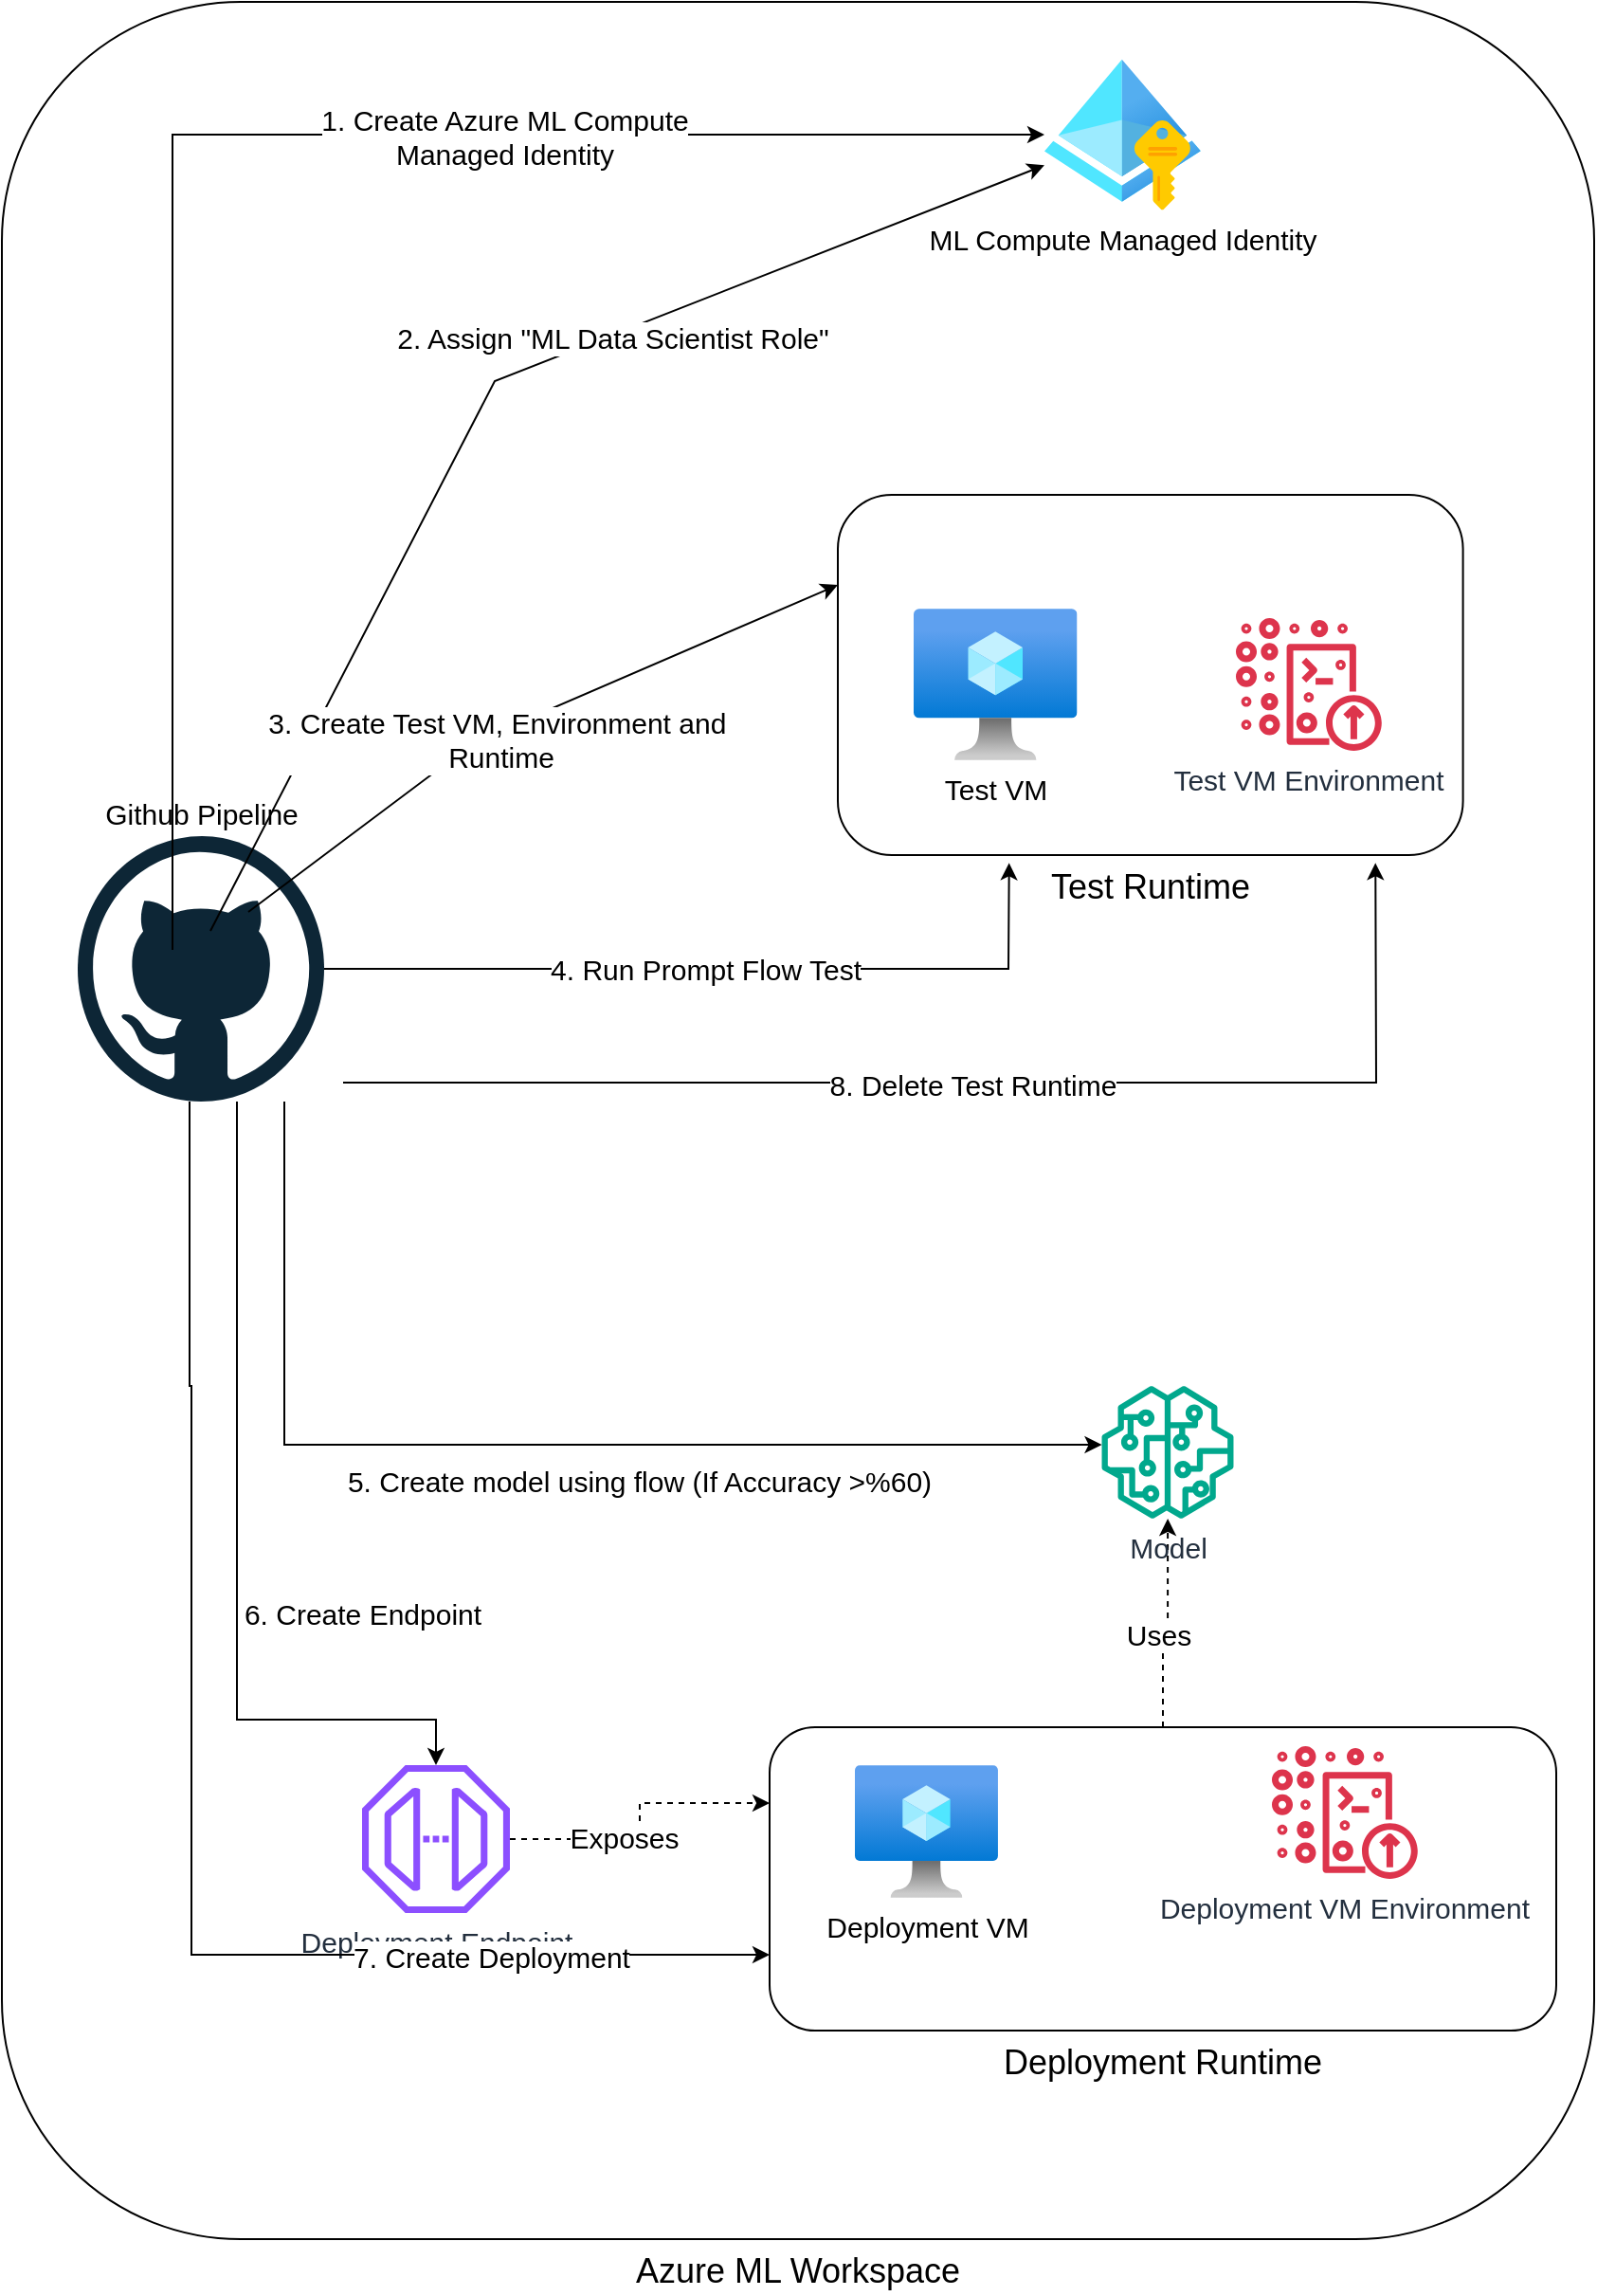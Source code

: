 <mxfile version="22.1.11" type="device">
  <diagram name="Page-1" id="J1ulzrVN8QK7nklARanK">
    <mxGraphModel dx="1593" dy="2118" grid="1" gridSize="10" guides="1" tooltips="1" connect="1" arrows="1" fold="1" page="1" pageScale="1" pageWidth="827" pageHeight="1169" math="0" shadow="0">
      <root>
        <mxCell id="0" />
        <mxCell id="1" parent="0" />
        <mxCell id="mPcV5KLfGnNKVoKbEEDN-49" value="&lt;font style=&quot;font-size: 18px;&quot;&gt;Azure ML Workspace&lt;/font&gt;" style="rounded=1;whiteSpace=wrap;html=1;fillStyle=hatch;verticalAlign=top;labelPosition=center;verticalLabelPosition=bottom;align=center;fontSize=15;" vertex="1" parent="1">
          <mxGeometry x="470" y="-150" width="840" height="1180" as="geometry" />
        </mxCell>
        <mxCell id="mPcV5KLfGnNKVoKbEEDN-97" style="edgeStyle=orthogonalEdgeStyle;rounded=0;orthogonalLoop=1;jettySize=auto;html=1;dashed=1;fontSize=15;" edge="1" parent="1" source="mPcV5KLfGnNKVoKbEEDN-33" target="mPcV5KLfGnNKVoKbEEDN-11">
          <mxGeometry relative="1" as="geometry" />
        </mxCell>
        <mxCell id="mPcV5KLfGnNKVoKbEEDN-98" value="&lt;font style=&quot;font-size: 15px;&quot;&gt;Uses&lt;/font&gt;" style="edgeLabel;html=1;align=center;verticalAlign=middle;resizable=0;points=[];fontSize=15;" vertex="1" connectable="0" parent="mPcV5KLfGnNKVoKbEEDN-97">
          <mxGeometry x="-0.127" y="3" relative="1" as="geometry">
            <mxPoint as="offset" />
          </mxGeometry>
        </mxCell>
        <mxCell id="mPcV5KLfGnNKVoKbEEDN-33" value="Deployment Runtime" style="rounded=1;whiteSpace=wrap;html=1;fillStyle=hatch;fontSize=18;verticalAlign=top;labelPosition=center;verticalLabelPosition=bottom;align=center;" vertex="1" parent="1">
          <mxGeometry x="875" y="760" width="415" height="160" as="geometry" />
        </mxCell>
        <mxCell id="mPcV5KLfGnNKVoKbEEDN-99" style="edgeStyle=orthogonalEdgeStyle;rounded=0;orthogonalLoop=1;jettySize=auto;html=1;entryX=0;entryY=0.25;entryDx=0;entryDy=0;dashed=1;" edge="1" parent="1" source="mPcV5KLfGnNKVoKbEEDN-2" target="mPcV5KLfGnNKVoKbEEDN-33">
          <mxGeometry relative="1" as="geometry" />
        </mxCell>
        <mxCell id="mPcV5KLfGnNKVoKbEEDN-100" value="Exposes" style="edgeLabel;html=1;align=center;verticalAlign=middle;resizable=0;points=[];fontSize=15;" vertex="1" connectable="0" parent="mPcV5KLfGnNKVoKbEEDN-99">
          <mxGeometry x="-0.233" y="1" relative="1" as="geometry">
            <mxPoint as="offset" />
          </mxGeometry>
        </mxCell>
        <mxCell id="mPcV5KLfGnNKVoKbEEDN-2" value="Deployment Endpoint" style="sketch=0;outlineConnect=0;fontColor=#232F3E;gradientColor=none;fillColor=#8C4FFF;strokeColor=none;dashed=0;verticalLabelPosition=bottom;verticalAlign=top;align=center;html=1;fontSize=15;fontStyle=0;aspect=fixed;pointerEvents=1;shape=mxgraph.aws4.endpoint;" vertex="1" parent="1">
          <mxGeometry x="660.0" y="780" width="78" height="78" as="geometry" />
        </mxCell>
        <mxCell id="mPcV5KLfGnNKVoKbEEDN-11" value="Model&lt;br&gt;" style="sketch=0;outlineConnect=0;fontColor=#232F3E;gradientColor=none;fillColor=#01A88D;strokeColor=none;dashed=0;verticalLabelPosition=bottom;verticalAlign=top;align=center;html=1;fontSize=15;fontStyle=0;aspect=fixed;pointerEvents=1;shape=mxgraph.aws4.sagemaker_model;" vertex="1" parent="1">
          <mxGeometry x="1050" y="580" width="70" height="70" as="geometry" />
        </mxCell>
        <mxCell id="mPcV5KLfGnNKVoKbEEDN-72" style="edgeStyle=orthogonalEdgeStyle;rounded=0;orthogonalLoop=1;jettySize=auto;html=1;fontSize=15;" edge="1" parent="1" source="mPcV5KLfGnNKVoKbEEDN-89" target="mPcV5KLfGnNKVoKbEEDN-11">
          <mxGeometry relative="1" as="geometry">
            <mxPoint x="619" y="490" as="sourcePoint" />
            <Array as="points">
              <mxPoint x="619" y="611" />
              <mxPoint x="1080" y="611" />
            </Array>
          </mxGeometry>
        </mxCell>
        <mxCell id="mPcV5KLfGnNKVoKbEEDN-73" value="5. Create model using flow (If Accuracy &amp;gt;%60)" style="edgeLabel;html=1;align=center;verticalAlign=middle;resizable=0;points=[];fontSize=15;" vertex="1" connectable="0" parent="mPcV5KLfGnNKVoKbEEDN-72">
          <mxGeometry x="0.421" y="-3" relative="1" as="geometry">
            <mxPoint x="-67" y="16" as="offset" />
          </mxGeometry>
        </mxCell>
        <mxCell id="mPcV5KLfGnNKVoKbEEDN-78" style="edgeStyle=orthogonalEdgeStyle;rounded=0;orthogonalLoop=1;jettySize=auto;html=1;entryX=0;entryY=0.75;entryDx=0;entryDy=0;fontSize=15;" edge="1" parent="1" source="mPcV5KLfGnNKVoKbEEDN-89" target="mPcV5KLfGnNKVoKbEEDN-33">
          <mxGeometry relative="1" as="geometry">
            <mxPoint x="569" y="490" as="sourcePoint" />
            <Array as="points">
              <mxPoint x="569" y="580" />
              <mxPoint x="570" y="875" />
            </Array>
          </mxGeometry>
        </mxCell>
        <mxCell id="mPcV5KLfGnNKVoKbEEDN-79" value="7. Create Deployment" style="edgeLabel;html=1;align=center;verticalAlign=middle;resizable=0;points=[];fontSize=15;" vertex="1" connectable="0" parent="mPcV5KLfGnNKVoKbEEDN-78">
          <mxGeometry x="0.61" y="-1" relative="1" as="geometry">
            <mxPoint as="offset" />
          </mxGeometry>
        </mxCell>
        <mxCell id="mPcV5KLfGnNKVoKbEEDN-50" value="&lt;font style=&quot;font-size: 18px;&quot;&gt;Test Runtime&lt;/font&gt;" style="rounded=1;whiteSpace=wrap;html=1;fillStyle=hatch;fontSize=15;verticalAlign=top;labelPosition=center;verticalLabelPosition=bottom;align=center;" vertex="1" parent="1">
          <mxGeometry x="911" y="110" width="329.8" height="190" as="geometry" />
        </mxCell>
        <mxCell id="mPcV5KLfGnNKVoKbEEDN-18" value="Test VM" style="image;aspect=fixed;html=1;points=[];align=center;fontSize=15;image=img/lib/azure2/compute/Virtual_Machine.svg;" vertex="1" parent="1">
          <mxGeometry x="951" y="170" width="86.25" height="80" as="geometry" />
        </mxCell>
        <mxCell id="mPcV5KLfGnNKVoKbEEDN-56" style="edgeStyle=orthogonalEdgeStyle;rounded=0;orthogonalLoop=1;jettySize=auto;html=1;exitX=0;exitY=0.5;exitDx=0;exitDy=0;entryX=0;entryY=0.5;entryDx=0;entryDy=0;fontSize=15;" edge="1" parent="1" source="mPcV5KLfGnNKVoKbEEDN-50" target="mPcV5KLfGnNKVoKbEEDN-50">
          <mxGeometry relative="1" as="geometry" />
        </mxCell>
        <mxCell id="mPcV5KLfGnNKVoKbEEDN-25" value="Test VM Environment" style="sketch=0;outlineConnect=0;fontColor=#232F3E;gradientColor=none;fillColor=#DD344C;strokeColor=none;dashed=0;verticalLabelPosition=bottom;verticalAlign=top;align=center;html=1;fontSize=15;fontStyle=0;aspect=fixed;pointerEvents=1;shape=mxgraph.aws4.development_environment;" vertex="1" parent="1">
          <mxGeometry x="1121" y="175" width="76.9" height="70" as="geometry" />
        </mxCell>
        <mxCell id="mPcV5KLfGnNKVoKbEEDN-32" value="Deployment VM" style="image;aspect=fixed;html=1;points=[];align=center;fontSize=15;image=img/lib/azure2/compute/Virtual_Machine.svg;" vertex="1" parent="1">
          <mxGeometry x="920" y="780" width="75.47" height="70" as="geometry" />
        </mxCell>
        <mxCell id="mPcV5KLfGnNKVoKbEEDN-74" style="edgeStyle=orthogonalEdgeStyle;rounded=0;orthogonalLoop=1;jettySize=auto;html=1;fontSize=15;" edge="1" parent="1" source="mPcV5KLfGnNKVoKbEEDN-89" target="mPcV5KLfGnNKVoKbEEDN-2">
          <mxGeometry relative="1" as="geometry">
            <mxPoint x="594" y="490" as="sourcePoint" />
            <mxPoint x="910" y="760" as="targetPoint" />
            <Array as="points">
              <mxPoint x="594" y="756" />
            </Array>
          </mxGeometry>
        </mxCell>
        <mxCell id="mPcV5KLfGnNKVoKbEEDN-75" value="6. Create Endpoint" style="edgeLabel;html=1;align=center;verticalAlign=middle;resizable=0;points=[];fontSize=15;" vertex="1" connectable="0" parent="mPcV5KLfGnNKVoKbEEDN-74">
          <mxGeometry x="-0.179" relative="1" as="geometry">
            <mxPoint x="66" y="83" as="offset" />
          </mxGeometry>
        </mxCell>
        <mxCell id="mPcV5KLfGnNKVoKbEEDN-89" value="&lt;font style=&quot;font-size: 15px;&quot;&gt;Github Pipeline&lt;/font&gt;" style="dashed=0;outlineConnect=0;html=1;align=center;labelPosition=center;verticalLabelPosition=top;verticalAlign=bottom;shape=mxgraph.weblogos.github" vertex="1" parent="1">
          <mxGeometry x="510" y="290" width="130" height="140" as="geometry" />
        </mxCell>
        <mxCell id="mPcV5KLfGnNKVoKbEEDN-92" value="Deployment VM Environment" style="sketch=0;outlineConnect=0;fontColor=#232F3E;gradientColor=none;fillColor=#DD344C;strokeColor=none;dashed=0;verticalLabelPosition=bottom;verticalAlign=top;align=center;html=1;fontSize=15;fontStyle=0;aspect=fixed;pointerEvents=1;shape=mxgraph.aws4.development_environment;" vertex="1" parent="1">
          <mxGeometry x="1140" y="770" width="76.9" height="70" as="geometry" />
        </mxCell>
        <mxCell id="mPcV5KLfGnNKVoKbEEDN-103" value="" style="endArrow=classic;html=1;rounded=0;entryX=0.86;entryY=1.022;entryDx=0;entryDy=0;entryPerimeter=0;" edge="1" parent="1" target="mPcV5KLfGnNKVoKbEEDN-50">
          <mxGeometry width="50" height="50" relative="1" as="geometry">
            <mxPoint x="650" y="420" as="sourcePoint" />
            <mxPoint x="930" y="570" as="targetPoint" />
            <Array as="points">
              <mxPoint x="1195" y="420" />
            </Array>
          </mxGeometry>
        </mxCell>
        <mxCell id="mPcV5KLfGnNKVoKbEEDN-104" value="8. Delete Test Runtime" style="edgeLabel;html=1;align=center;verticalAlign=middle;resizable=0;points=[];fontSize=15;" vertex="1" connectable="0" parent="mPcV5KLfGnNKVoKbEEDN-103">
          <mxGeometry x="0.003" y="-1" relative="1" as="geometry">
            <mxPoint as="offset" />
          </mxGeometry>
        </mxCell>
        <mxCell id="mPcV5KLfGnNKVoKbEEDN-105" value="ML Compute Managed Identity" style="image;aspect=fixed;html=1;points=[];align=center;fontSize=15;image=img/lib/azure2/identity/Managed_Identities.svg;" vertex="1" parent="1">
          <mxGeometry x="1020" y="-120" width="82.42" height="80" as="geometry" />
        </mxCell>
        <mxCell id="mPcV5KLfGnNKVoKbEEDN-110" value="" style="endArrow=classic;html=1;rounded=0;" edge="1" parent="1" target="mPcV5KLfGnNKVoKbEEDN-105">
          <mxGeometry width="50" height="50" relative="1" as="geometry">
            <mxPoint x="560" y="350" as="sourcePoint" />
            <mxPoint x="610" y="300" as="targetPoint" />
            <Array as="points">
              <mxPoint x="560" y="-80" />
            </Array>
          </mxGeometry>
        </mxCell>
        <mxCell id="mPcV5KLfGnNKVoKbEEDN-111" value="&lt;font style=&quot;font-size: 15px;&quot;&gt;1. Create Azure ML Compute&lt;br&gt;Managed Identity&lt;/font&gt;" style="edgeLabel;html=1;align=center;verticalAlign=middle;resizable=0;points=[];" vertex="1" connectable="0" parent="mPcV5KLfGnNKVoKbEEDN-110">
          <mxGeometry x="0.36" y="-1" relative="1" as="geometry">
            <mxPoint as="offset" />
          </mxGeometry>
        </mxCell>
        <mxCell id="mPcV5KLfGnNKVoKbEEDN-112" value="" style="endArrow=classic;html=1;rounded=0;" edge="1" parent="1" target="mPcV5KLfGnNKVoKbEEDN-105">
          <mxGeometry width="50" height="50" relative="1" as="geometry">
            <mxPoint x="580" y="340" as="sourcePoint" />
            <mxPoint x="630" y="290" as="targetPoint" />
            <Array as="points">
              <mxPoint x="730" y="50" />
            </Array>
          </mxGeometry>
        </mxCell>
        <mxCell id="mPcV5KLfGnNKVoKbEEDN-113" value="2. Assign &quot;ML Data Scientist Role&quot;" style="edgeLabel;html=1;align=center;verticalAlign=middle;resizable=0;points=[];fontSize=15;" vertex="1" connectable="0" parent="mPcV5KLfGnNKVoKbEEDN-112">
          <mxGeometry x="0.234" y="-1" relative="1" as="geometry">
            <mxPoint x="-1" as="offset" />
          </mxGeometry>
        </mxCell>
        <mxCell id="mPcV5KLfGnNKVoKbEEDN-117" value="" style="endArrow=classic;html=1;rounded=0;entryX=0;entryY=0.25;entryDx=0;entryDy=0;" edge="1" parent="1" target="mPcV5KLfGnNKVoKbEEDN-50">
          <mxGeometry width="50" height="50" relative="1" as="geometry">
            <mxPoint x="600" y="330" as="sourcePoint" />
            <mxPoint x="650" y="280" as="targetPoint" />
            <Array as="points">
              <mxPoint x="720" y="240" />
            </Array>
          </mxGeometry>
        </mxCell>
        <mxCell id="mPcV5KLfGnNKVoKbEEDN-118" value="&lt;font style=&quot;font-size: 15px;&quot;&gt;3. Create Test VM, Environment and&amp;nbsp;&lt;br&gt;Runtime&lt;br&gt;&lt;/font&gt;" style="edgeLabel;html=1;align=center;verticalAlign=middle;resizable=0;points=[];" vertex="1" connectable="0" parent="mPcV5KLfGnNKVoKbEEDN-117">
          <mxGeometry x="-0.095" y="-4" relative="1" as="geometry">
            <mxPoint as="offset" />
          </mxGeometry>
        </mxCell>
        <mxCell id="mPcV5KLfGnNKVoKbEEDN-119" value="" style="endArrow=classic;html=1;rounded=0;entryX=0.274;entryY=1.022;entryDx=0;entryDy=0;entryPerimeter=0;" edge="1" parent="1" source="mPcV5KLfGnNKVoKbEEDN-89" target="mPcV5KLfGnNKVoKbEEDN-50">
          <mxGeometry width="50" height="50" relative="1" as="geometry">
            <mxPoint x="640" y="360" as="sourcePoint" />
            <mxPoint x="970" y="290" as="targetPoint" />
            <Array as="points">
              <mxPoint x="800" y="360" />
              <mxPoint x="1001" y="360" />
            </Array>
          </mxGeometry>
        </mxCell>
        <mxCell id="mPcV5KLfGnNKVoKbEEDN-120" value="4. Run Prompt Flow Test" style="edgeLabel;html=1;align=center;verticalAlign=middle;resizable=0;points=[];fontSize=15;" vertex="1" connectable="0" parent="mPcV5KLfGnNKVoKbEEDN-119">
          <mxGeometry x="-0.038" relative="1" as="geometry">
            <mxPoint as="offset" />
          </mxGeometry>
        </mxCell>
      </root>
    </mxGraphModel>
  </diagram>
</mxfile>
